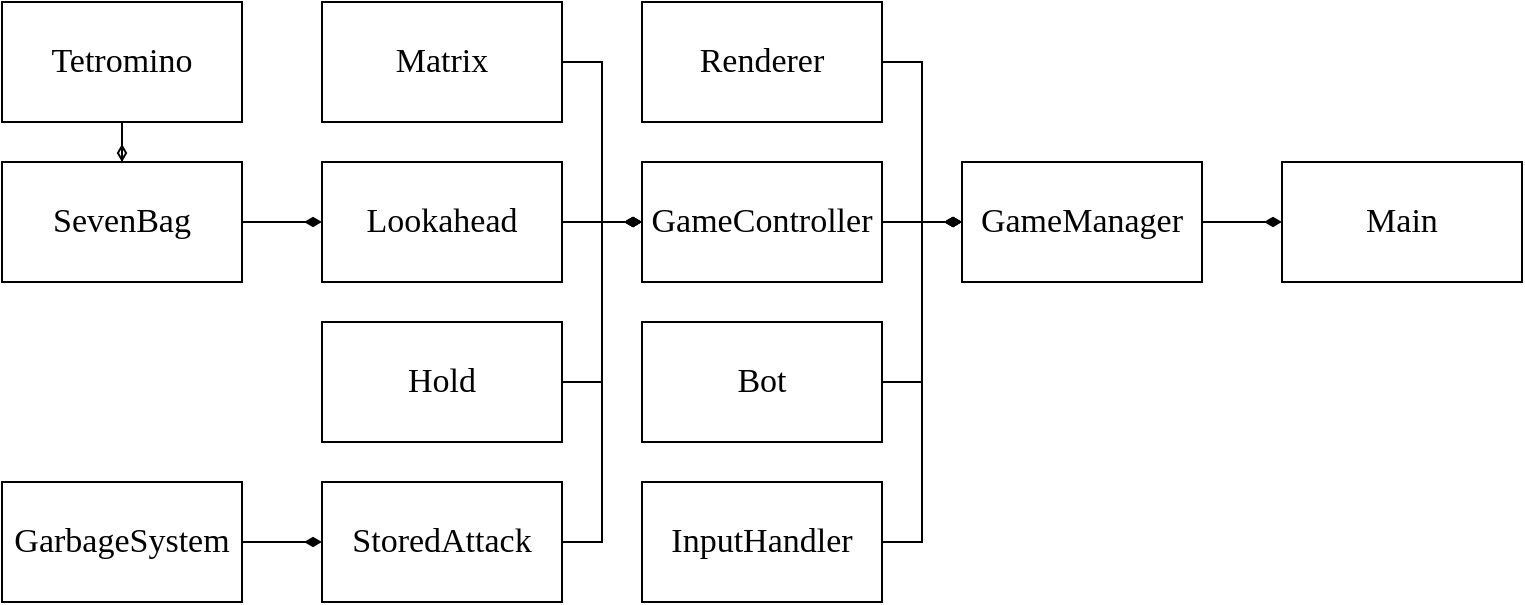 <mxfile version="25.0.2">
  <diagram name="Page-1" id="Gx7tZq7WE6AWOUFHUE19">
    <mxGraphModel dx="2284" dy="836" grid="1" gridSize="10" guides="1" tooltips="1" connect="1" arrows="1" fold="1" page="1" pageScale="1" pageWidth="850" pageHeight="1100" math="0" shadow="0">
      <root>
        <mxCell id="0" />
        <mxCell id="1" parent="0" />
        <mxCell id="qoa65I4Ufe-KRU67U3g6-26" style="edgeStyle=orthogonalEdgeStyle;rounded=0;orthogonalLoop=1;jettySize=auto;html=1;endArrow=diamondThin;endFill=0;fontSize=17;" edge="1" parent="1" source="qoa65I4Ufe-KRU67U3g6-1" target="qoa65I4Ufe-KRU67U3g6-12">
          <mxGeometry relative="1" as="geometry" />
        </mxCell>
        <mxCell id="qoa65I4Ufe-KRU67U3g6-1" value="Tetromino" style="rounded=0;whiteSpace=wrap;html=1;fontFamily=Computer Modern;fontSize=17;" vertex="1" parent="1">
          <mxGeometry x="-200" y="40" width="120" height="60" as="geometry" />
        </mxCell>
        <mxCell id="qoa65I4Ufe-KRU67U3g6-20" style="edgeStyle=orthogonalEdgeStyle;rounded=0;orthogonalLoop=1;jettySize=auto;html=1;endArrow=diamondThin;endFill=1;fontSize=17;" edge="1" parent="1" source="qoa65I4Ufe-KRU67U3g6-2" target="qoa65I4Ufe-KRU67U3g6-3">
          <mxGeometry relative="1" as="geometry">
            <Array as="points">
              <mxPoint x="100" y="70" />
              <mxPoint x="100" y="150" />
            </Array>
          </mxGeometry>
        </mxCell>
        <mxCell id="qoa65I4Ufe-KRU67U3g6-2" value="Matrix" style="rounded=0;whiteSpace=wrap;html=1;fontFamily=Computer Modern;fontSize=17;" vertex="1" parent="1">
          <mxGeometry x="-40" y="40" width="120" height="60" as="geometry" />
        </mxCell>
        <mxCell id="qoa65I4Ufe-KRU67U3g6-16" style="edgeStyle=orthogonalEdgeStyle;rounded=0;orthogonalLoop=1;jettySize=auto;html=1;endArrow=diamondThin;endFill=1;fontSize=17;" edge="1" parent="1" source="qoa65I4Ufe-KRU67U3g6-3" target="qoa65I4Ufe-KRU67U3g6-4">
          <mxGeometry relative="1" as="geometry" />
        </mxCell>
        <mxCell id="qoa65I4Ufe-KRU67U3g6-3" value="GameController" style="rounded=0;whiteSpace=wrap;html=1;fontFamily=Computer Modern;fontSize=17;" vertex="1" parent="1">
          <mxGeometry x="120" y="120" width="120" height="60" as="geometry" />
        </mxCell>
        <mxCell id="qoa65I4Ufe-KRU67U3g6-15" style="edgeStyle=orthogonalEdgeStyle;rounded=0;orthogonalLoop=1;jettySize=auto;html=1;endArrow=diamondThin;endFill=1;fontSize=17;" edge="1" parent="1" source="qoa65I4Ufe-KRU67U3g6-4" target="qoa65I4Ufe-KRU67U3g6-10">
          <mxGeometry relative="1" as="geometry" />
        </mxCell>
        <mxCell id="qoa65I4Ufe-KRU67U3g6-4" value="GameManager" style="rounded=0;whiteSpace=wrap;html=1;fontFamily=Computer Modern;fontSize=17;" vertex="1" parent="1">
          <mxGeometry x="280" y="120" width="120" height="60" as="geometry" />
        </mxCell>
        <mxCell id="qoa65I4Ufe-KRU67U3g6-18" style="edgeStyle=orthogonalEdgeStyle;rounded=0;orthogonalLoop=1;jettySize=auto;html=1;endArrow=diamondThin;endFill=1;fontSize=17;" edge="1" parent="1" source="qoa65I4Ufe-KRU67U3g6-5" target="qoa65I4Ufe-KRU67U3g6-4">
          <mxGeometry relative="1" as="geometry">
            <Array as="points">
              <mxPoint x="260" y="230" />
              <mxPoint x="260" y="150" />
            </Array>
          </mxGeometry>
        </mxCell>
        <mxCell id="qoa65I4Ufe-KRU67U3g6-5" value="Bot" style="rounded=0;whiteSpace=wrap;html=1;fontFamily=Computer Modern;fontSize=17;" vertex="1" parent="1">
          <mxGeometry x="120" y="200" width="120" height="60" as="geometry" />
        </mxCell>
        <mxCell id="qoa65I4Ufe-KRU67U3g6-14" style="edgeStyle=orthogonalEdgeStyle;rounded=0;orthogonalLoop=1;jettySize=auto;html=1;endArrow=diamondThin;endFill=1;fontSize=17;" edge="1" parent="1" source="qoa65I4Ufe-KRU67U3g6-6" target="qoa65I4Ufe-KRU67U3g6-13">
          <mxGeometry relative="1" as="geometry" />
        </mxCell>
        <mxCell id="qoa65I4Ufe-KRU67U3g6-6" value="GarbageSystem" style="rounded=0;whiteSpace=wrap;html=1;fontFamily=Computer Modern;fontSize=17;" vertex="1" parent="1">
          <mxGeometry x="-200" y="280" width="120" height="60" as="geometry" />
        </mxCell>
        <mxCell id="qoa65I4Ufe-KRU67U3g6-21" style="edgeStyle=orthogonalEdgeStyle;rounded=0;orthogonalLoop=1;jettySize=auto;html=1;endArrow=diamondThin;endFill=1;fontSize=17;" edge="1" parent="1" source="qoa65I4Ufe-KRU67U3g6-7" target="qoa65I4Ufe-KRU67U3g6-3">
          <mxGeometry relative="1" as="geometry">
            <Array as="points">
              <mxPoint x="100" y="230" />
              <mxPoint x="100" y="150" />
            </Array>
          </mxGeometry>
        </mxCell>
        <mxCell id="qoa65I4Ufe-KRU67U3g6-7" value="Hold" style="rounded=0;whiteSpace=wrap;html=1;fontFamily=Computer Modern;fontSize=17;" vertex="1" parent="1">
          <mxGeometry x="-40" y="200" width="120" height="60" as="geometry" />
        </mxCell>
        <mxCell id="qoa65I4Ufe-KRU67U3g6-23" style="edgeStyle=orthogonalEdgeStyle;rounded=0;orthogonalLoop=1;jettySize=auto;html=1;endArrow=diamondThin;endFill=1;fontSize=17;" edge="1" parent="1" source="qoa65I4Ufe-KRU67U3g6-8" target="qoa65I4Ufe-KRU67U3g6-4">
          <mxGeometry relative="1" as="geometry">
            <Array as="points">
              <mxPoint x="260" y="310" />
              <mxPoint x="260" y="150" />
            </Array>
          </mxGeometry>
        </mxCell>
        <mxCell id="qoa65I4Ufe-KRU67U3g6-8" value="InputHandler" style="rounded=0;whiteSpace=wrap;html=1;fontFamily=Computer Modern;fontSize=17;" vertex="1" parent="1">
          <mxGeometry x="120" y="280" width="120" height="60" as="geometry" />
        </mxCell>
        <mxCell id="qoa65I4Ufe-KRU67U3g6-19" style="edgeStyle=orthogonalEdgeStyle;rounded=0;orthogonalLoop=1;jettySize=auto;html=1;endArrow=diamondThin;endFill=1;fontSize=17;" edge="1" parent="1" source="qoa65I4Ufe-KRU67U3g6-9" target="qoa65I4Ufe-KRU67U3g6-3">
          <mxGeometry relative="1" as="geometry" />
        </mxCell>
        <mxCell id="qoa65I4Ufe-KRU67U3g6-9" value="Lookahead" style="rounded=0;whiteSpace=wrap;html=1;fontFamily=Computer Modern;fontSize=17;" vertex="1" parent="1">
          <mxGeometry x="-40" y="120" width="120" height="60" as="geometry" />
        </mxCell>
        <mxCell id="qoa65I4Ufe-KRU67U3g6-10" value="Main" style="rounded=0;whiteSpace=wrap;html=1;fontFamily=Computer Modern;fontSize=17;" vertex="1" parent="1">
          <mxGeometry x="440" y="120" width="120" height="60" as="geometry" />
        </mxCell>
        <mxCell id="qoa65I4Ufe-KRU67U3g6-17" style="edgeStyle=orthogonalEdgeStyle;rounded=0;orthogonalLoop=1;jettySize=auto;html=1;endArrow=diamondThin;endFill=1;fontSize=17;" edge="1" parent="1" source="qoa65I4Ufe-KRU67U3g6-11" target="qoa65I4Ufe-KRU67U3g6-4">
          <mxGeometry relative="1" as="geometry">
            <Array as="points">
              <mxPoint x="260" y="70" />
              <mxPoint x="260" y="150" />
            </Array>
          </mxGeometry>
        </mxCell>
        <mxCell id="qoa65I4Ufe-KRU67U3g6-11" value="Renderer" style="rounded=0;whiteSpace=wrap;html=1;fontFamily=Computer Modern;fontSize=17;" vertex="1" parent="1">
          <mxGeometry x="120" y="40" width="120" height="60" as="geometry" />
        </mxCell>
        <mxCell id="qoa65I4Ufe-KRU67U3g6-24" style="edgeStyle=orthogonalEdgeStyle;rounded=0;orthogonalLoop=1;jettySize=auto;html=1;endArrow=diamondThin;endFill=1;fontSize=17;" edge="1" parent="1" source="qoa65I4Ufe-KRU67U3g6-12" target="qoa65I4Ufe-KRU67U3g6-9">
          <mxGeometry relative="1" as="geometry" />
        </mxCell>
        <mxCell id="qoa65I4Ufe-KRU67U3g6-12" value="SevenBag" style="rounded=0;whiteSpace=wrap;html=1;fontFamily=Computer Modern;fontSize=17;" vertex="1" parent="1">
          <mxGeometry x="-200" y="120" width="120" height="60" as="geometry" />
        </mxCell>
        <mxCell id="qoa65I4Ufe-KRU67U3g6-22" style="edgeStyle=orthogonalEdgeStyle;rounded=0;orthogonalLoop=1;jettySize=auto;html=1;endArrow=diamondThin;endFill=1;fontSize=17;" edge="1" parent="1" source="qoa65I4Ufe-KRU67U3g6-13" target="qoa65I4Ufe-KRU67U3g6-3">
          <mxGeometry relative="1" as="geometry">
            <Array as="points">
              <mxPoint x="100" y="310" />
              <mxPoint x="100" y="150" />
            </Array>
          </mxGeometry>
        </mxCell>
        <mxCell id="qoa65I4Ufe-KRU67U3g6-13" value="StoredAttack" style="rounded=0;whiteSpace=wrap;html=1;fontFamily=Computer Modern;fontSize=17;" vertex="1" parent="1">
          <mxGeometry x="-40" y="280" width="120" height="60" as="geometry" />
        </mxCell>
      </root>
    </mxGraphModel>
  </diagram>
</mxfile>
